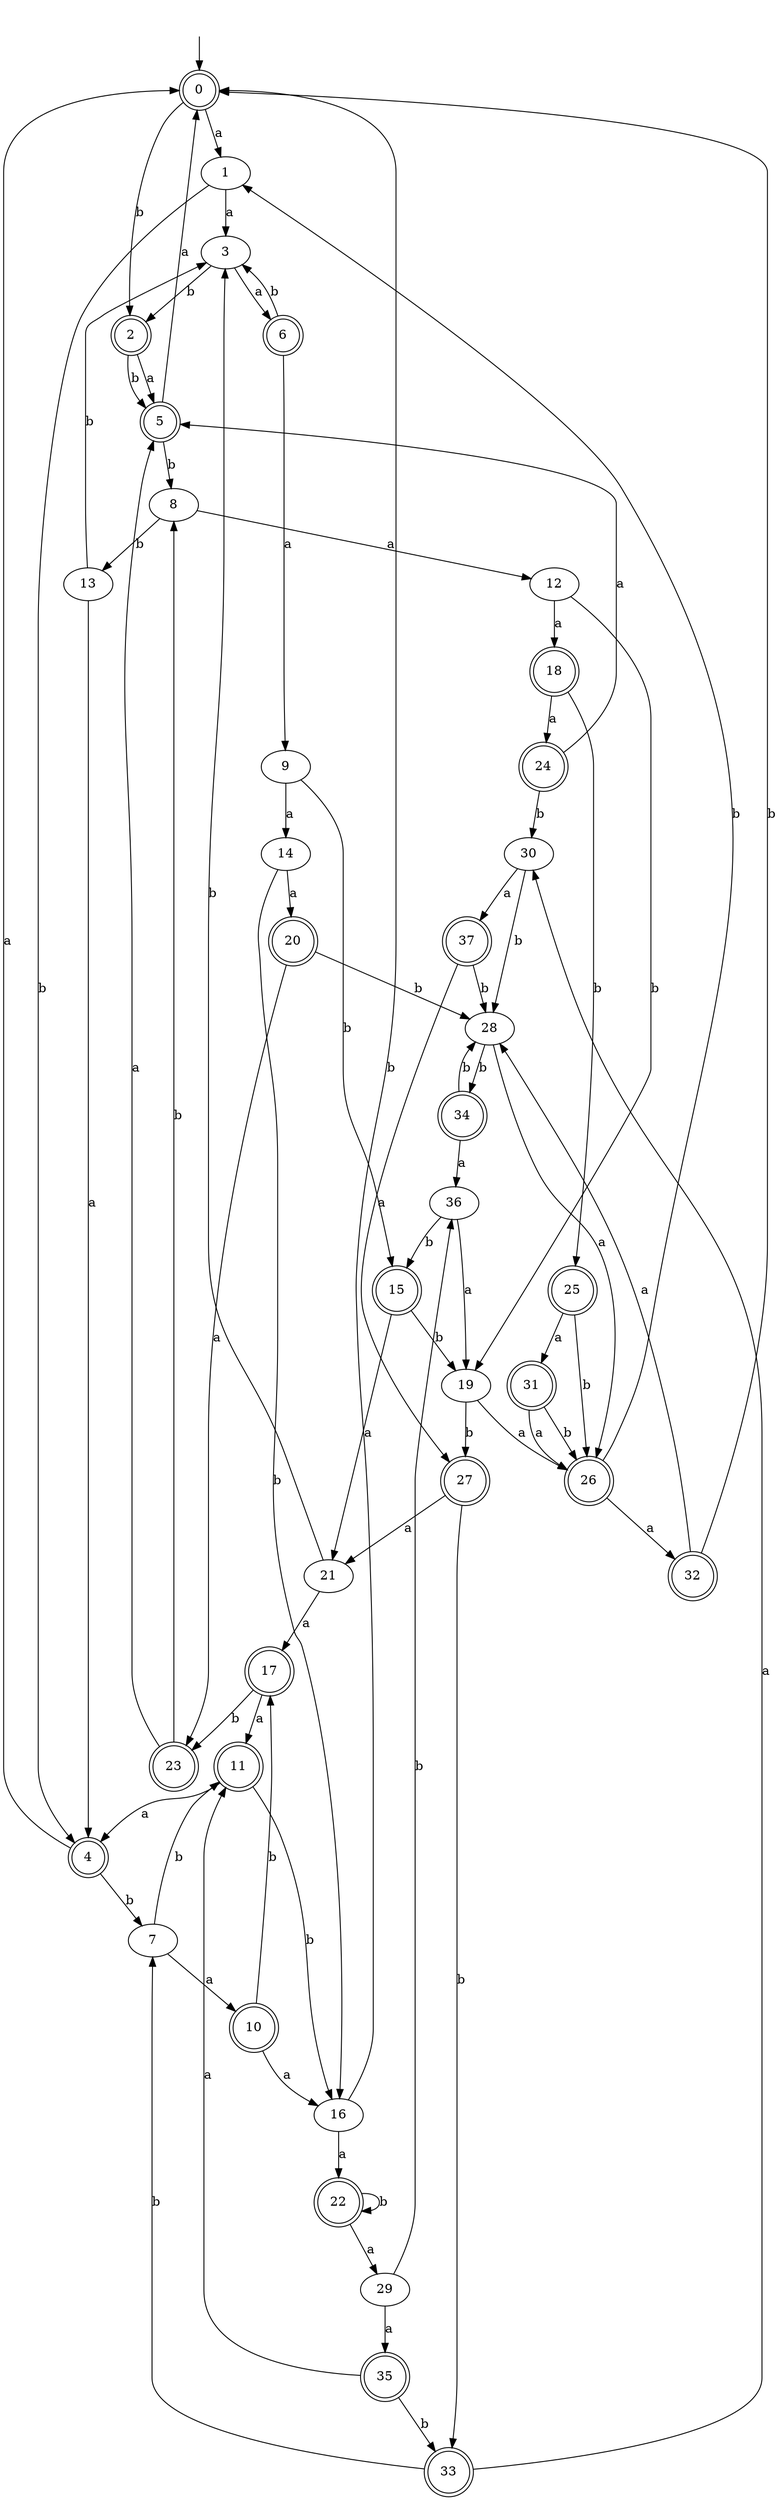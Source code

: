 digraph RandomDFA {
  __start0 [label="", shape=none];
  __start0 -> 0 [label=""];
  0 [shape=circle] [shape=doublecircle]
  0 -> 1 [label="a"]
  0 -> 2 [label="b"]
  1
  1 -> 3 [label="a"]
  1 -> 4 [label="b"]
  2 [shape=doublecircle]
  2 -> 5 [label="a"]
  2 -> 5 [label="b"]
  3
  3 -> 6 [label="a"]
  3 -> 2 [label="b"]
  4 [shape=doublecircle]
  4 -> 0 [label="a"]
  4 -> 7 [label="b"]
  5 [shape=doublecircle]
  5 -> 0 [label="a"]
  5 -> 8 [label="b"]
  6 [shape=doublecircle]
  6 -> 9 [label="a"]
  6 -> 3 [label="b"]
  7
  7 -> 10 [label="a"]
  7 -> 11 [label="b"]
  8
  8 -> 12 [label="a"]
  8 -> 13 [label="b"]
  9
  9 -> 14 [label="a"]
  9 -> 15 [label="b"]
  10 [shape=doublecircle]
  10 -> 16 [label="a"]
  10 -> 17 [label="b"]
  11 [shape=doublecircle]
  11 -> 4 [label="a"]
  11 -> 16 [label="b"]
  12
  12 -> 18 [label="a"]
  12 -> 19 [label="b"]
  13
  13 -> 4 [label="a"]
  13 -> 3 [label="b"]
  14
  14 -> 20 [label="a"]
  14 -> 16 [label="b"]
  15 [shape=doublecircle]
  15 -> 21 [label="a"]
  15 -> 19 [label="b"]
  16
  16 -> 22 [label="a"]
  16 -> 0 [label="b"]
  17 [shape=doublecircle]
  17 -> 11 [label="a"]
  17 -> 23 [label="b"]
  18 [shape=doublecircle]
  18 -> 24 [label="a"]
  18 -> 25 [label="b"]
  19
  19 -> 26 [label="a"]
  19 -> 27 [label="b"]
  20 [shape=doublecircle]
  20 -> 23 [label="a"]
  20 -> 28 [label="b"]
  21
  21 -> 17 [label="a"]
  21 -> 3 [label="b"]
  22 [shape=doublecircle]
  22 -> 29 [label="a"]
  22 -> 22 [label="b"]
  23 [shape=doublecircle]
  23 -> 5 [label="a"]
  23 -> 8 [label="b"]
  24 [shape=doublecircle]
  24 -> 5 [label="a"]
  24 -> 30 [label="b"]
  25 [shape=doublecircle]
  25 -> 31 [label="a"]
  25 -> 26 [label="b"]
  26 [shape=doublecircle]
  26 -> 32 [label="a"]
  26 -> 1 [label="b"]
  27 [shape=doublecircle]
  27 -> 21 [label="a"]
  27 -> 33 [label="b"]
  28
  28 -> 26 [label="a"]
  28 -> 34 [label="b"]
  29
  29 -> 35 [label="a"]
  29 -> 36 [label="b"]
  30
  30 -> 37 [label="a"]
  30 -> 28 [label="b"]
  31 [shape=doublecircle]
  31 -> 26 [label="a"]
  31 -> 26 [label="b"]
  32 [shape=doublecircle]
  32 -> 28 [label="a"]
  32 -> 0 [label="b"]
  33 [shape=doublecircle]
  33 -> 30 [label="a"]
  33 -> 7 [label="b"]
  34 [shape=doublecircle]
  34 -> 36 [label="a"]
  34 -> 28 [label="b"]
  35 [shape=doublecircle]
  35 -> 11 [label="a"]
  35 -> 33 [label="b"]
  36
  36 -> 19 [label="a"]
  36 -> 15 [label="b"]
  37 [shape=doublecircle]
  37 -> 27 [label="a"]
  37 -> 28 [label="b"]
}
